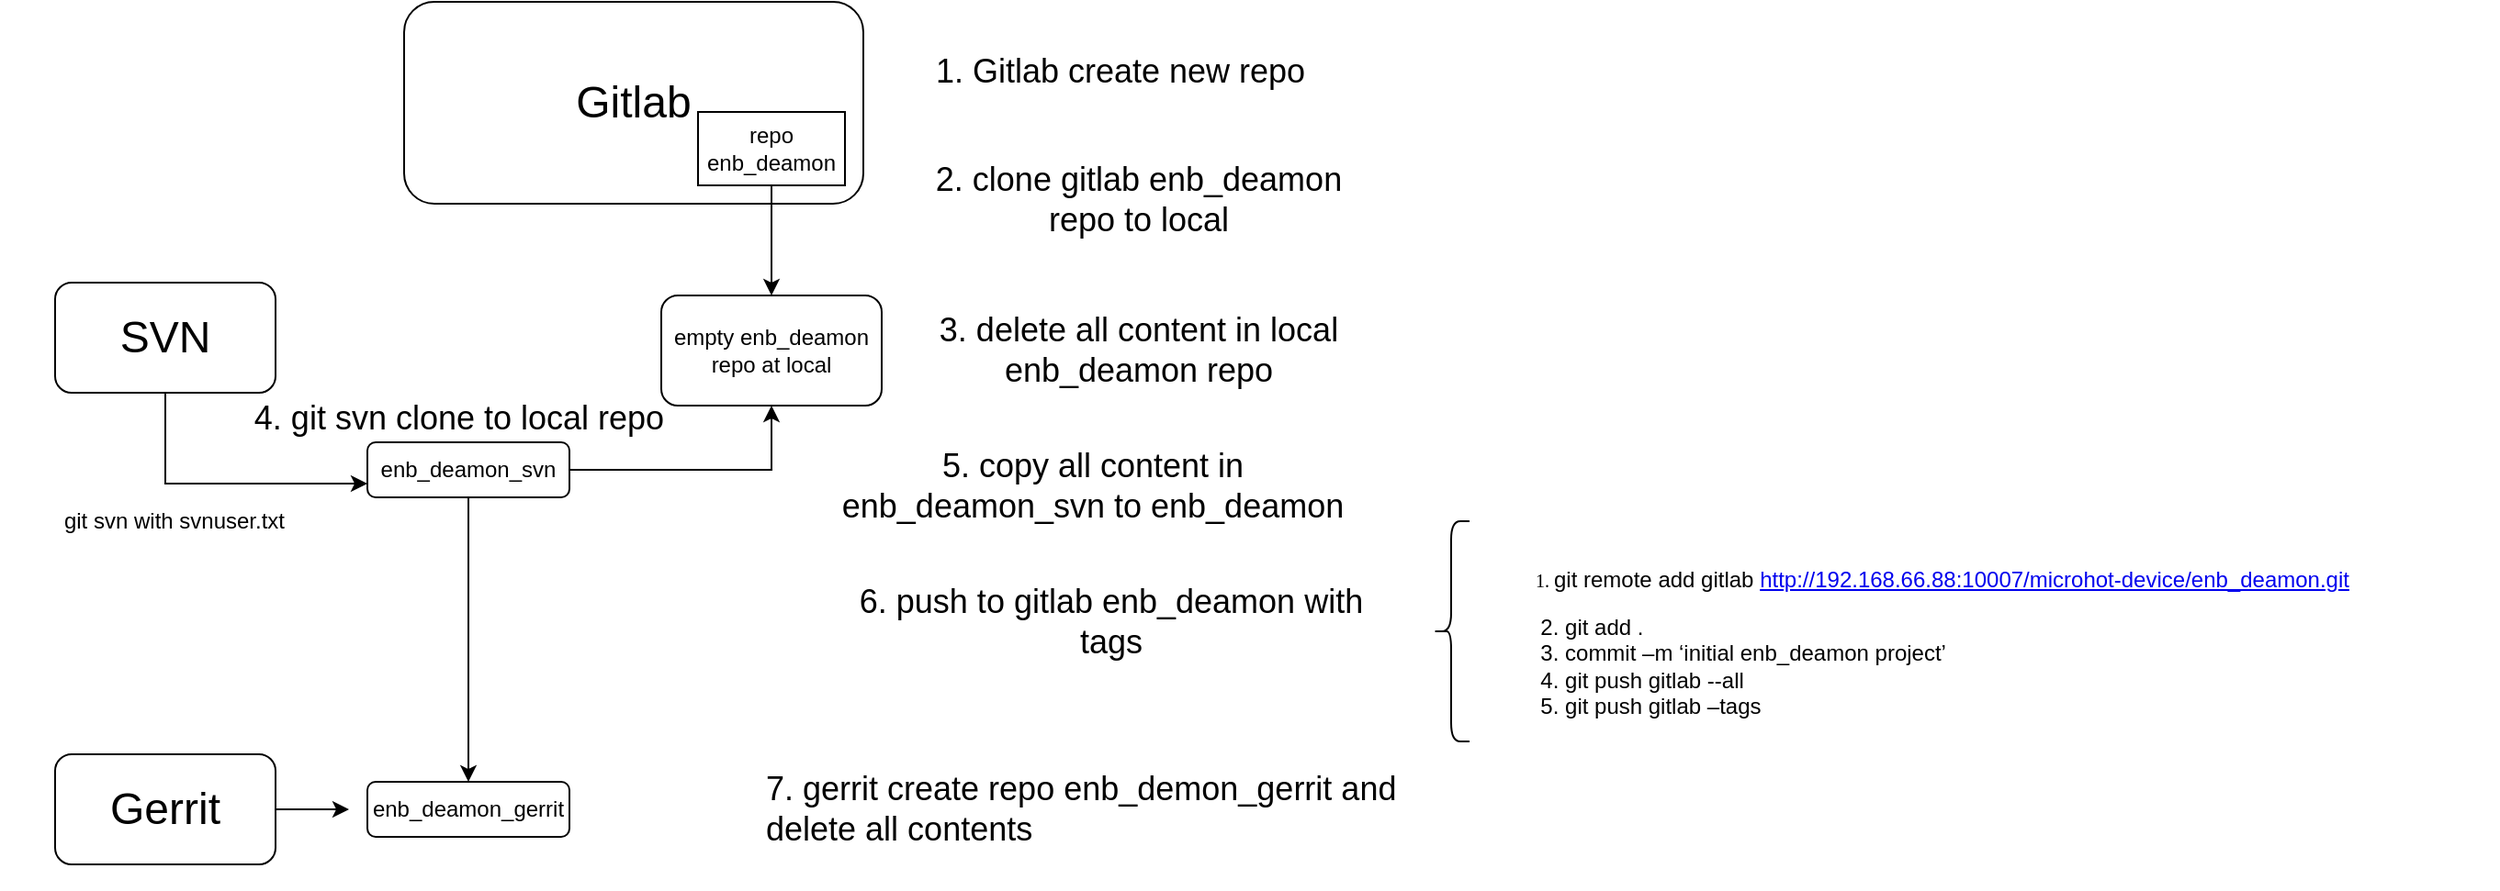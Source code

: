<mxfile version="12.1.0" type="github" pages="1"><diagram id="lI-zFekOkUTeTYJMJZDO" name="Page-1"><mxGraphModel dx="4660" dy="753" grid="1" gridSize="10" guides="1" tooltips="1" connect="1" arrows="1" fold="1" page="1" pageScale="1" pageWidth="3300" pageHeight="4681" math="0" shadow="0"><root><mxCell id="0"/><mxCell id="1" parent="0"/><mxCell id="5MFS8oOmaIJ2nHUXFirb-1" value="&lt;font style=&quot;font-size: 24px&quot;&gt;Gitlab&lt;/font&gt;" style="rounded=1;whiteSpace=wrap;html=1;" vertex="1" parent="1"><mxGeometry x="210" y="150" width="250" height="110" as="geometry"/></mxCell><mxCell id="5MFS8oOmaIJ2nHUXFirb-9" style="edgeStyle=orthogonalEdgeStyle;rounded=0;orthogonalLoop=1;jettySize=auto;html=1;exitX=0.5;exitY=1;exitDx=0;exitDy=0;entryX=0.5;entryY=0;entryDx=0;entryDy=0;" edge="1" parent="1" source="5MFS8oOmaIJ2nHUXFirb-2" target="5MFS8oOmaIJ2nHUXFirb-4"><mxGeometry relative="1" as="geometry"/></mxCell><mxCell id="5MFS8oOmaIJ2nHUXFirb-2" value="repo&lt;br&gt;enb_deamon" style="rounded=0;whiteSpace=wrap;html=1;" vertex="1" parent="1"><mxGeometry x="370" y="210" width="80" height="40" as="geometry"/></mxCell><mxCell id="5MFS8oOmaIJ2nHUXFirb-3" value="&lt;font style=&quot;font-size: 18px&quot;&gt;1. Gitlab create new repo&lt;/font&gt;" style="text;html=1;strokeColor=none;fillColor=none;align=center;verticalAlign=middle;whiteSpace=wrap;rounded=0;" vertex="1" parent="1"><mxGeometry x="480" y="180" width="240" height="15" as="geometry"/></mxCell><mxCell id="5MFS8oOmaIJ2nHUXFirb-4" value="empty enb_deamon repo at local" style="rounded=1;whiteSpace=wrap;html=1;" vertex="1" parent="1"><mxGeometry x="350" y="310" width="120" height="60" as="geometry"/></mxCell><mxCell id="5MFS8oOmaIJ2nHUXFirb-10" value="&lt;span style=&quot;font-size: 18px&quot;&gt;2. clone gitlab enb_deamon repo to local&lt;br&gt;&lt;/span&gt;" style="text;html=1;strokeColor=none;fillColor=none;align=center;verticalAlign=middle;whiteSpace=wrap;rounded=0;" vertex="1" parent="1"><mxGeometry x="490" y="250" width="240" height="15" as="geometry"/></mxCell><mxCell id="5MFS8oOmaIJ2nHUXFirb-12" value="&lt;span style=&quot;font-size: 18px&quot;&gt;3. delete all content in local enb_deamon repo&lt;br&gt;&lt;/span&gt;" style="text;html=1;strokeColor=none;fillColor=none;align=center;verticalAlign=middle;whiteSpace=wrap;rounded=0;" vertex="1" parent="1"><mxGeometry x="490" y="332.5" width="240" height="15" as="geometry"/></mxCell><mxCell id="5MFS8oOmaIJ2nHUXFirb-16" style="edgeStyle=orthogonalEdgeStyle;rounded=0;orthogonalLoop=1;jettySize=auto;html=1;exitX=0.5;exitY=1;exitDx=0;exitDy=0;entryX=0;entryY=0.75;entryDx=0;entryDy=0;" edge="1" parent="1" source="5MFS8oOmaIJ2nHUXFirb-13" target="5MFS8oOmaIJ2nHUXFirb-14"><mxGeometry relative="1" as="geometry"/></mxCell><mxCell id="5MFS8oOmaIJ2nHUXFirb-13" value="&lt;font style=&quot;font-size: 24px&quot;&gt;SVN&lt;/font&gt;" style="rounded=1;whiteSpace=wrap;html=1;" vertex="1" parent="1"><mxGeometry x="20" y="303" width="120" height="60" as="geometry"/></mxCell><mxCell id="5MFS8oOmaIJ2nHUXFirb-21" style="edgeStyle=orthogonalEdgeStyle;rounded=0;orthogonalLoop=1;jettySize=auto;html=1;exitX=1;exitY=0.5;exitDx=0;exitDy=0;" edge="1" parent="1" source="5MFS8oOmaIJ2nHUXFirb-14" target="5MFS8oOmaIJ2nHUXFirb-4"><mxGeometry relative="1" as="geometry"/></mxCell><mxCell id="5MFS8oOmaIJ2nHUXFirb-36" style="edgeStyle=orthogonalEdgeStyle;rounded=0;orthogonalLoop=1;jettySize=auto;html=1;exitX=0.5;exitY=1;exitDx=0;exitDy=0;entryX=0.5;entryY=0;entryDx=0;entryDy=0;" edge="1" parent="1" source="5MFS8oOmaIJ2nHUXFirb-14" target="5MFS8oOmaIJ2nHUXFirb-29"><mxGeometry relative="1" as="geometry"/></mxCell><mxCell id="5MFS8oOmaIJ2nHUXFirb-14" value="&lt;font style=&quot;font-size: 12px&quot;&gt;enb_deamon_svn&lt;/font&gt;" style="rounded=1;whiteSpace=wrap;html=1;" vertex="1" parent="1"><mxGeometry x="190" y="390" width="110" height="30" as="geometry"/></mxCell><mxCell id="5MFS8oOmaIJ2nHUXFirb-17" value="git svn with svnuser.txt" style="text;html=1;strokeColor=none;fillColor=none;align=center;verticalAlign=middle;whiteSpace=wrap;rounded=0;" vertex="1" parent="1"><mxGeometry x="-10" y="417.5" width="190" height="30" as="geometry"/></mxCell><mxCell id="5MFS8oOmaIJ2nHUXFirb-18" value="&lt;span style=&quot;font-size: 18px&quot;&gt;5. copy all content in enb_deamon_svn to enb_deamon&lt;br&gt;&lt;/span&gt;" style="text;html=1;strokeColor=none;fillColor=none;align=center;verticalAlign=middle;whiteSpace=wrap;rounded=0;" vertex="1" parent="1"><mxGeometry x="440" y="406.5" width="290" height="15" as="geometry"/></mxCell><mxCell id="5MFS8oOmaIJ2nHUXFirb-23" value="&lt;span style=&quot;font-size: 18px&quot;&gt;4. git svn clone to local repo&lt;br&gt;&lt;/span&gt;" style="text;html=1;strokeColor=none;fillColor=none;align=center;verticalAlign=middle;whiteSpace=wrap;rounded=0;" vertex="1" parent="1"><mxGeometry x="120" y="369" width="240" height="15" as="geometry"/></mxCell><mxCell id="5MFS8oOmaIJ2nHUXFirb-24" value="&lt;span style=&quot;font-size: 18px&quot;&gt;6. push to gitlab enb_deamon with tags&lt;br&gt;&lt;/span&gt;" style="text;html=1;strokeColor=none;fillColor=none;align=center;verticalAlign=middle;whiteSpace=wrap;rounded=0;" vertex="1" parent="1"><mxGeometry x="450" y="480" width="290" height="15" as="geometry"/></mxCell><mxCell id="5MFS8oOmaIJ2nHUXFirb-25" value="" style="shape=curlyBracket;whiteSpace=wrap;html=1;rounded=1;" vertex="1" parent="1"><mxGeometry x="770" y="433" width="20" height="120" as="geometry"/></mxCell><mxCell id="5MFS8oOmaIJ2nHUXFirb-26" value="&lt;p class=&quot;MsoListParagraph&quot; style=&quot;margin-left: 39.0pt ; text-indent: -21.0pt&quot;&gt;&lt;span lang=&quot;EN-US&quot;&gt;&lt;font face=&quot;times new roman&quot; size=&quot;1&quot;&gt;1.&amp;nbsp;&lt;/font&gt;git remote add gitlab &lt;a href=&quot;http://192.168.66.88:10007/microhot-device/enb_deamon.git&quot;&gt;http://192.168.66.88:10007/microhot-device/enb_deamon.git&lt;/a&gt;&lt;/span&gt;&lt;/p&gt;&lt;span style=&quot;text-indent: -21pt&quot;&gt;&amp;nbsp; &amp;nbsp; &amp;nbsp; &amp;nbsp; 2. git add .&lt;br&gt;&lt;/span&gt;&lt;span style=&quot;text-indent: -21pt&quot;&gt;&amp;nbsp; &amp;nbsp; &amp;nbsp; &amp;nbsp; 3. commit –m ‘initial&amp;nbsp;&lt;/span&gt;&lt;span style=&quot;text-indent: -21pt&quot;&gt;enb_deamon project’&lt;br&gt;&lt;/span&gt;&lt;span style=&quot;text-indent: -21pt&quot;&gt;&amp;nbsp; &amp;nbsp; &amp;nbsp; &amp;nbsp; 4. git push gitlab --all&lt;br&gt;&lt;/span&gt;&lt;span style=&quot;text-indent: -21pt&quot;&gt;&amp;nbsp; &amp;nbsp; &amp;nbsp; &amp;nbsp; 5. git push gitlab –tags&lt;/span&gt;" style="text;html=1;strokeColor=none;fillColor=none;align=left;verticalAlign=middle;whiteSpace=wrap;rounded=0;" vertex="1" parent="1"><mxGeometry x="800" y="432" width="550" height="122" as="geometry"/></mxCell><mxCell id="5MFS8oOmaIJ2nHUXFirb-30" style="edgeStyle=orthogonalEdgeStyle;rounded=0;orthogonalLoop=1;jettySize=auto;html=1;exitX=1;exitY=0.5;exitDx=0;exitDy=0;" edge="1" parent="1" source="5MFS8oOmaIJ2nHUXFirb-28"><mxGeometry relative="1" as="geometry"><mxPoint x="180" y="590" as="targetPoint"/></mxGeometry></mxCell><mxCell id="5MFS8oOmaIJ2nHUXFirb-28" value="&lt;span style=&quot;font-size: 24px&quot;&gt;Gerrit&lt;/span&gt;" style="rounded=1;whiteSpace=wrap;html=1;" vertex="1" parent="1"><mxGeometry x="20" y="560" width="120" height="60" as="geometry"/></mxCell><mxCell id="5MFS8oOmaIJ2nHUXFirb-29" value="&lt;font style=&quot;font-size: 12px&quot;&gt;enb_deamon_gerrit&lt;/font&gt;" style="rounded=1;whiteSpace=wrap;html=1;" vertex="1" parent="1"><mxGeometry x="190" y="575" width="110" height="30" as="geometry"/></mxCell><mxCell id="5MFS8oOmaIJ2nHUXFirb-31" value="&lt;span style=&quot;font-size: 18px&quot;&gt;7. gerrit create repo enb_demon_gerrit and delete all contents&lt;br&gt;&lt;/span&gt;" style="text;html=1;strokeColor=none;fillColor=none;align=left;verticalAlign=middle;whiteSpace=wrap;rounded=0;" vertex="1" parent="1"><mxGeometry x="405" y="546.5" width="360" height="87" as="geometry"/></mxCell></root></mxGraphModel></diagram></mxfile>